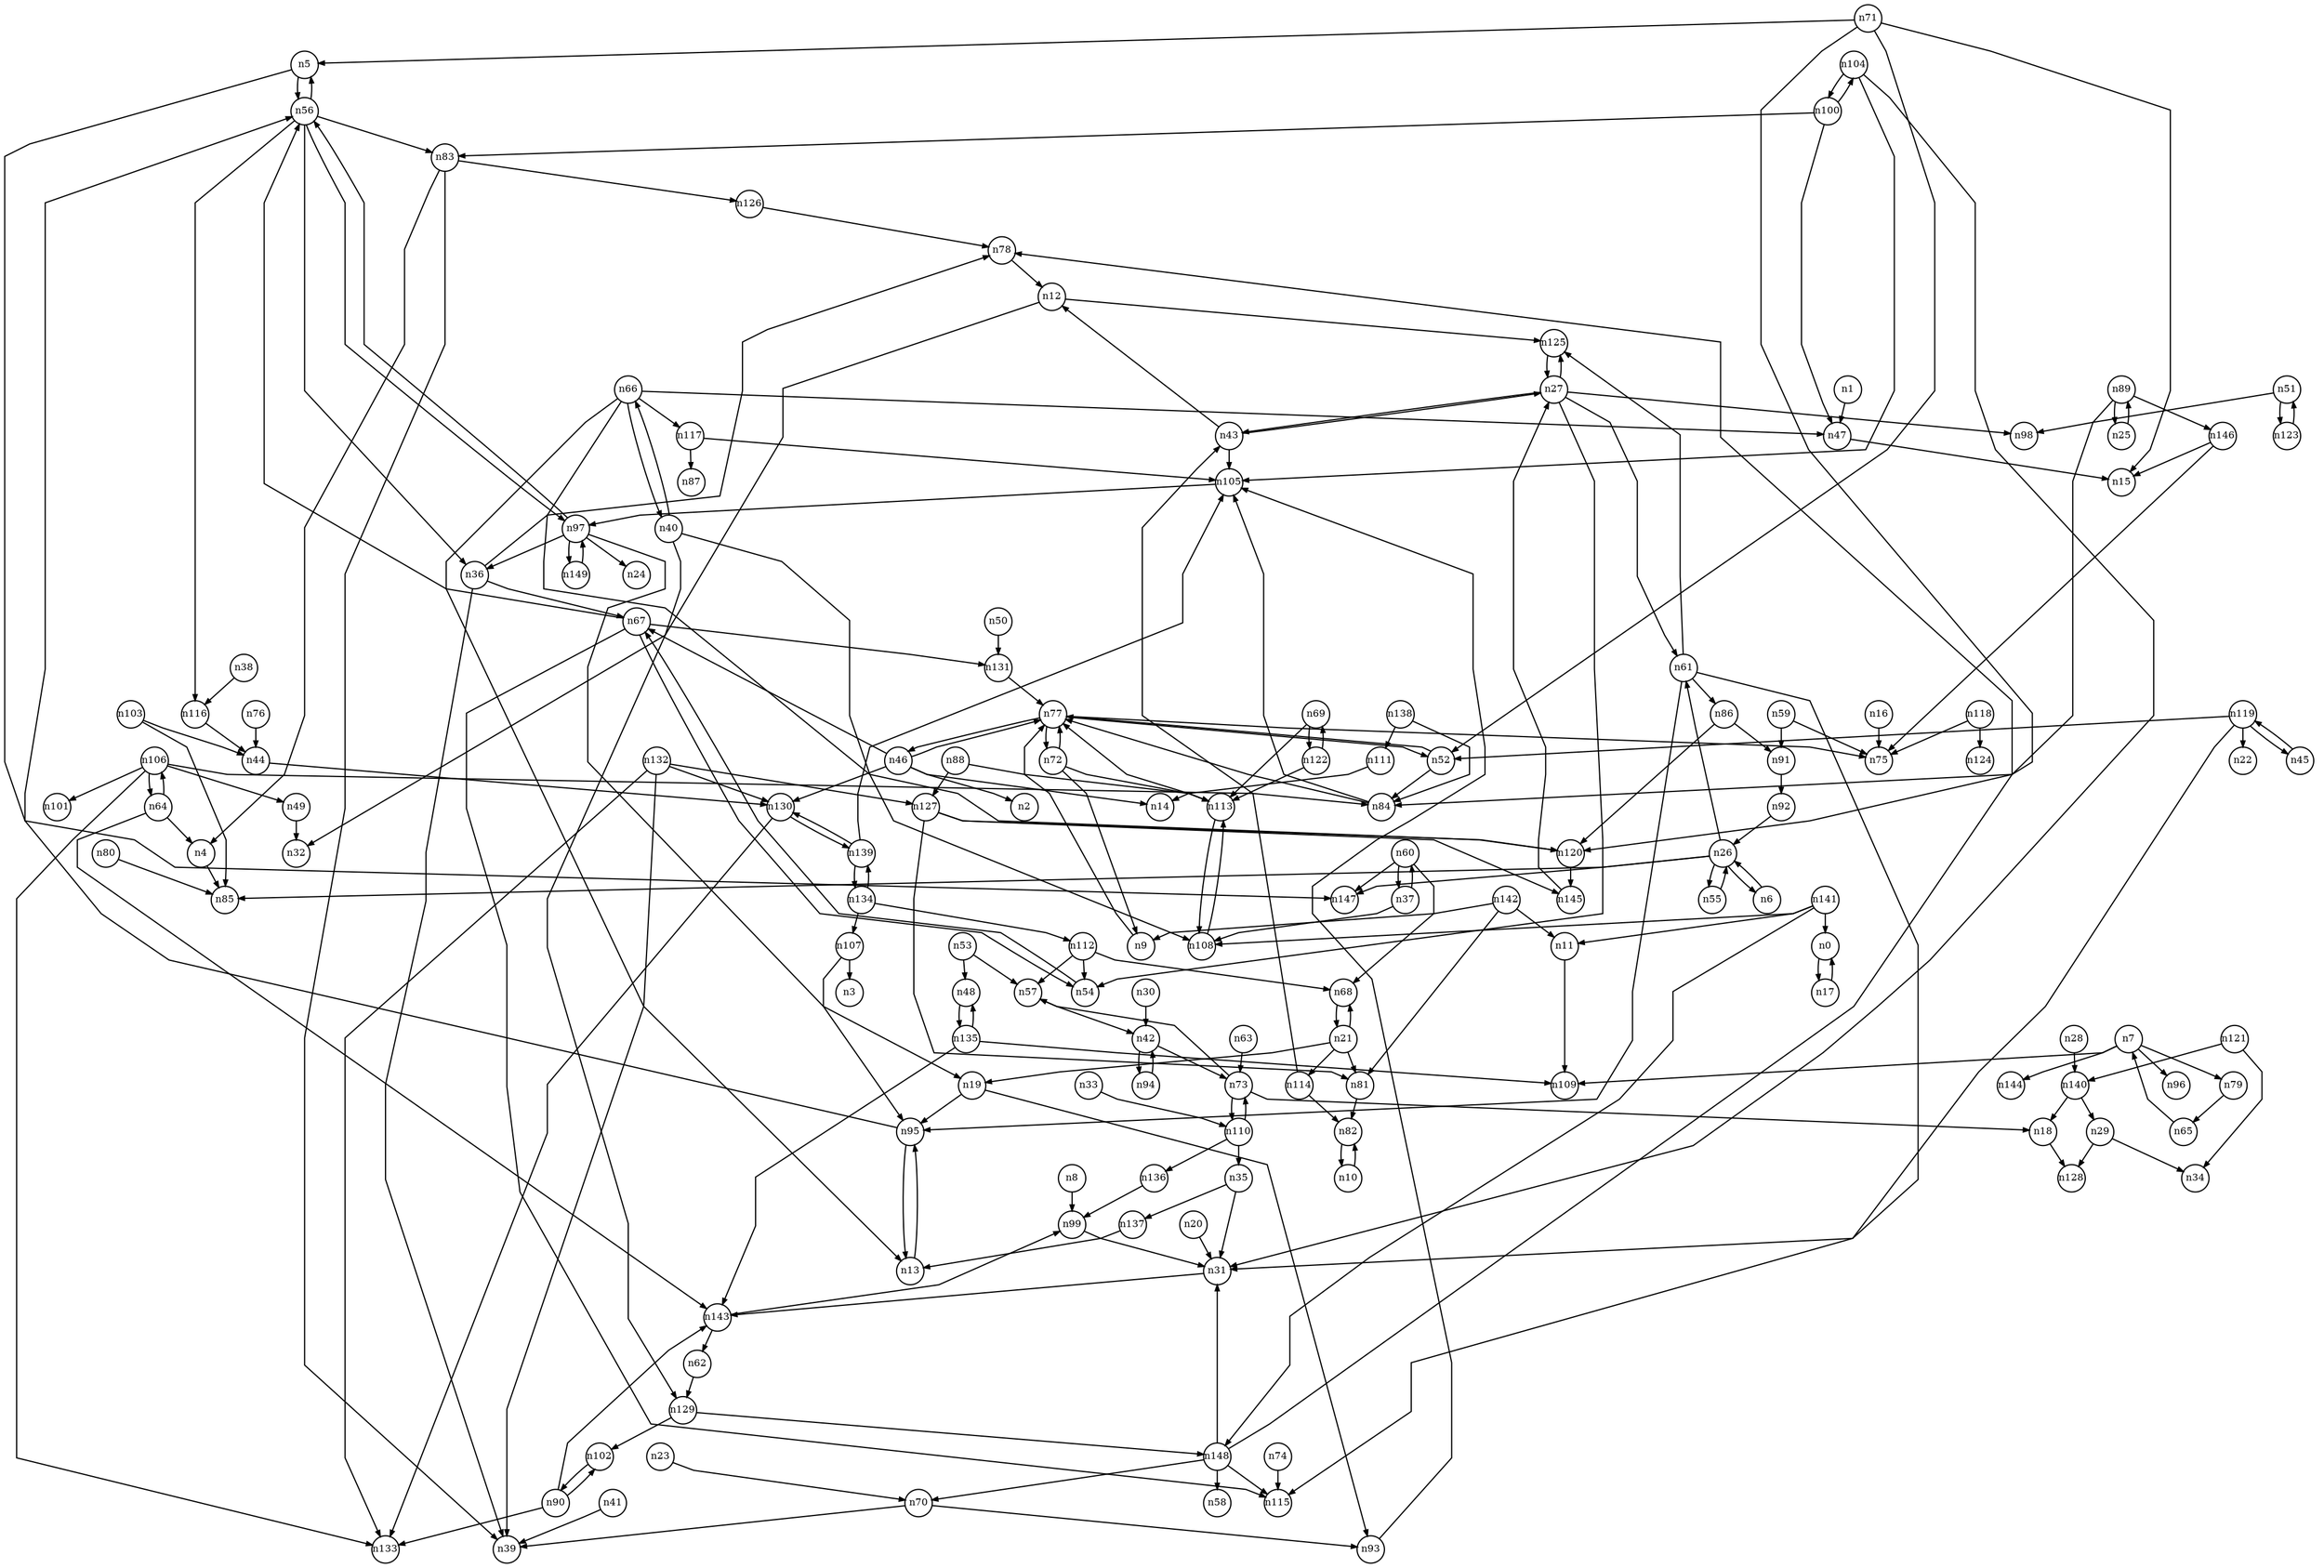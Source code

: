 digraph G{
splines=polyline;
ranksep=0.22;
nodesep=0.22;
nodesize=0.32;
fontsize=8
edge [arrowsize=0.5]
node [fontsize=8 shape=circle width=0.32 fixedsize=shape];

n47 -> n15
n1 -> n47
n4 -> n85
n5 -> n147
n5 -> n56
n79 -> n65
n7 -> n79
n7 -> n96
n7 -> n109
n7 -> n144
n99 -> n31
n8 -> n99
n82 -> n10
n10 -> n82
n11 -> n109
n12 -> n32
n12 -> n125
n16 -> n75
n0 -> n17
n17 -> n0
n18 -> n128
n93 -> n105
n19 -> n93
n19 -> n95
n95 -> n13
n95 -> n56
n31 -> n143
n20 -> n31
n21 -> n19
n21 -> n68
n21 -> n81
n21 -> n114
n68 -> n21
n81 -> n82
n114 -> n43
n114 -> n82
n70 -> n39
n70 -> n93
n23 -> n70
n6 -> n26
n26 -> n6
n26 -> n55
n26 -> n61
n26 -> n85
n26 -> n147
n55 -> n26
n61 -> n86
n61 -> n95
n61 -> n115
n61 -> n125
n43 -> n12
n43 -> n105
n43 -> n27
n27 -> n43
n27 -> n54
n27 -> n61
n27 -> n98
n27 -> n125
n54 -> n67
n140 -> n18
n140 -> n29
n28 -> n140
n29 -> n34
n29 -> n128
n42 -> n73
n42 -> n94
n30 -> n42
n143 -> n62
n143 -> n99
n110 -> n35
n110 -> n73
n110 -> n136
n33 -> n110
n35 -> n31
n35 -> n137
n137 -> n13
n36 -> n39
n36 -> n67
n36 -> n78
n67 -> n54
n67 -> n115
n67 -> n131
n67 -> n56
n78 -> n12
n108 -> n113
n37 -> n108
n37 -> n60
n116 -> n44
n38 -> n116
n40 -> n108
n40 -> n129
n40 -> n66
n129 -> n102
n129 -> n148
n41 -> n39
n73 -> n18
n73 -> n57
n73 -> n110
n94 -> n42
n105 -> n97
n130 -> n133
n130 -> n139
n44 -> n130
n46 -> n2
n46 -> n14
n46 -> n67
n46 -> n130
n46 -> n77
n49 -> n32
n131 -> n77
n50 -> n131
n51 -> n98
n51 -> n123
n123 -> n51
n84 -> n105
n84 -> n77
n52 -> n84
n52 -> n77
n48 -> n135
n53 -> n48
n53 -> n57
n57 -> n42
n56 -> n5
n56 -> n36
n56 -> n83
n56 -> n97
n56 -> n116
n83 -> n4
n83 -> n39
n83 -> n126
n97 -> n19
n97 -> n24
n97 -> n36
n97 -> n149
n97 -> n56
n59 -> n75
n59 -> n91
n91 -> n92
n60 -> n37
n60 -> n68
n60 -> n147
n86 -> n91
n86 -> n120
n63 -> n73
n64 -> n4
n64 -> n106
n64 -> n143
n106 -> n49
n106 -> n84
n106 -> n101
n106 -> n133
n106 -> n64
n13 -> n95
n66 -> n13
n66 -> n40
n66 -> n47
n66 -> n117
n66 -> n120
n117 -> n87
n117 -> n105
n120 -> n145
n113 -> n108
n113 -> n77
n69 -> n113
n69 -> n122
n71 -> n5
n71 -> n15
n71 -> n52
n71 -> n120
n9 -> n77
n72 -> n9
n72 -> n113
n72 -> n77
n74 -> n115
n76 -> n44
n77 -> n46
n77 -> n52
n77 -> n72
n77 -> n75
n65 -> n7
n80 -> n85
n126 -> n78
n88 -> n113
n88 -> n127
n127 -> n81
n127 -> n120
n127 -> n145
n25 -> n89
n89 -> n25
n89 -> n84
n89 -> n146
n146 -> n15
n146 -> n75
n102 -> n90
n90 -> n102
n90 -> n133
n90 -> n143
n92 -> n26
n149 -> n97
n100 -> n47
n100 -> n83
n100 -> n104
n104 -> n31
n104 -> n105
n104 -> n100
n103 -> n44
n103 -> n85
n107 -> n3
n107 -> n95
n136 -> n99
n111 -> n14
n112 -> n54
n112 -> n57
n112 -> n68
n118 -> n75
n118 -> n124
n119 -> n22
n119 -> n31
n119 -> n45
n119 -> n52
n45 -> n119
n145 -> n27
n121 -> n34
n121 -> n140
n122 -> n69
n122 -> n113
n125 -> n27
n148 -> n31
n148 -> n58
n148 -> n70
n148 -> n78
n148 -> n115
n132 -> n39
n132 -> n127
n132 -> n130
n132 -> n133
n134 -> n107
n134 -> n112
n134 -> n139
n139 -> n105
n139 -> n130
n139 -> n134
n135 -> n48
n135 -> n109
n135 -> n143
n138 -> n84
n138 -> n111
n141 -> n0
n141 -> n11
n141 -> n108
n141 -> n148
n142 -> n9
n142 -> n11
n142 -> n81
n62 -> n129
}
